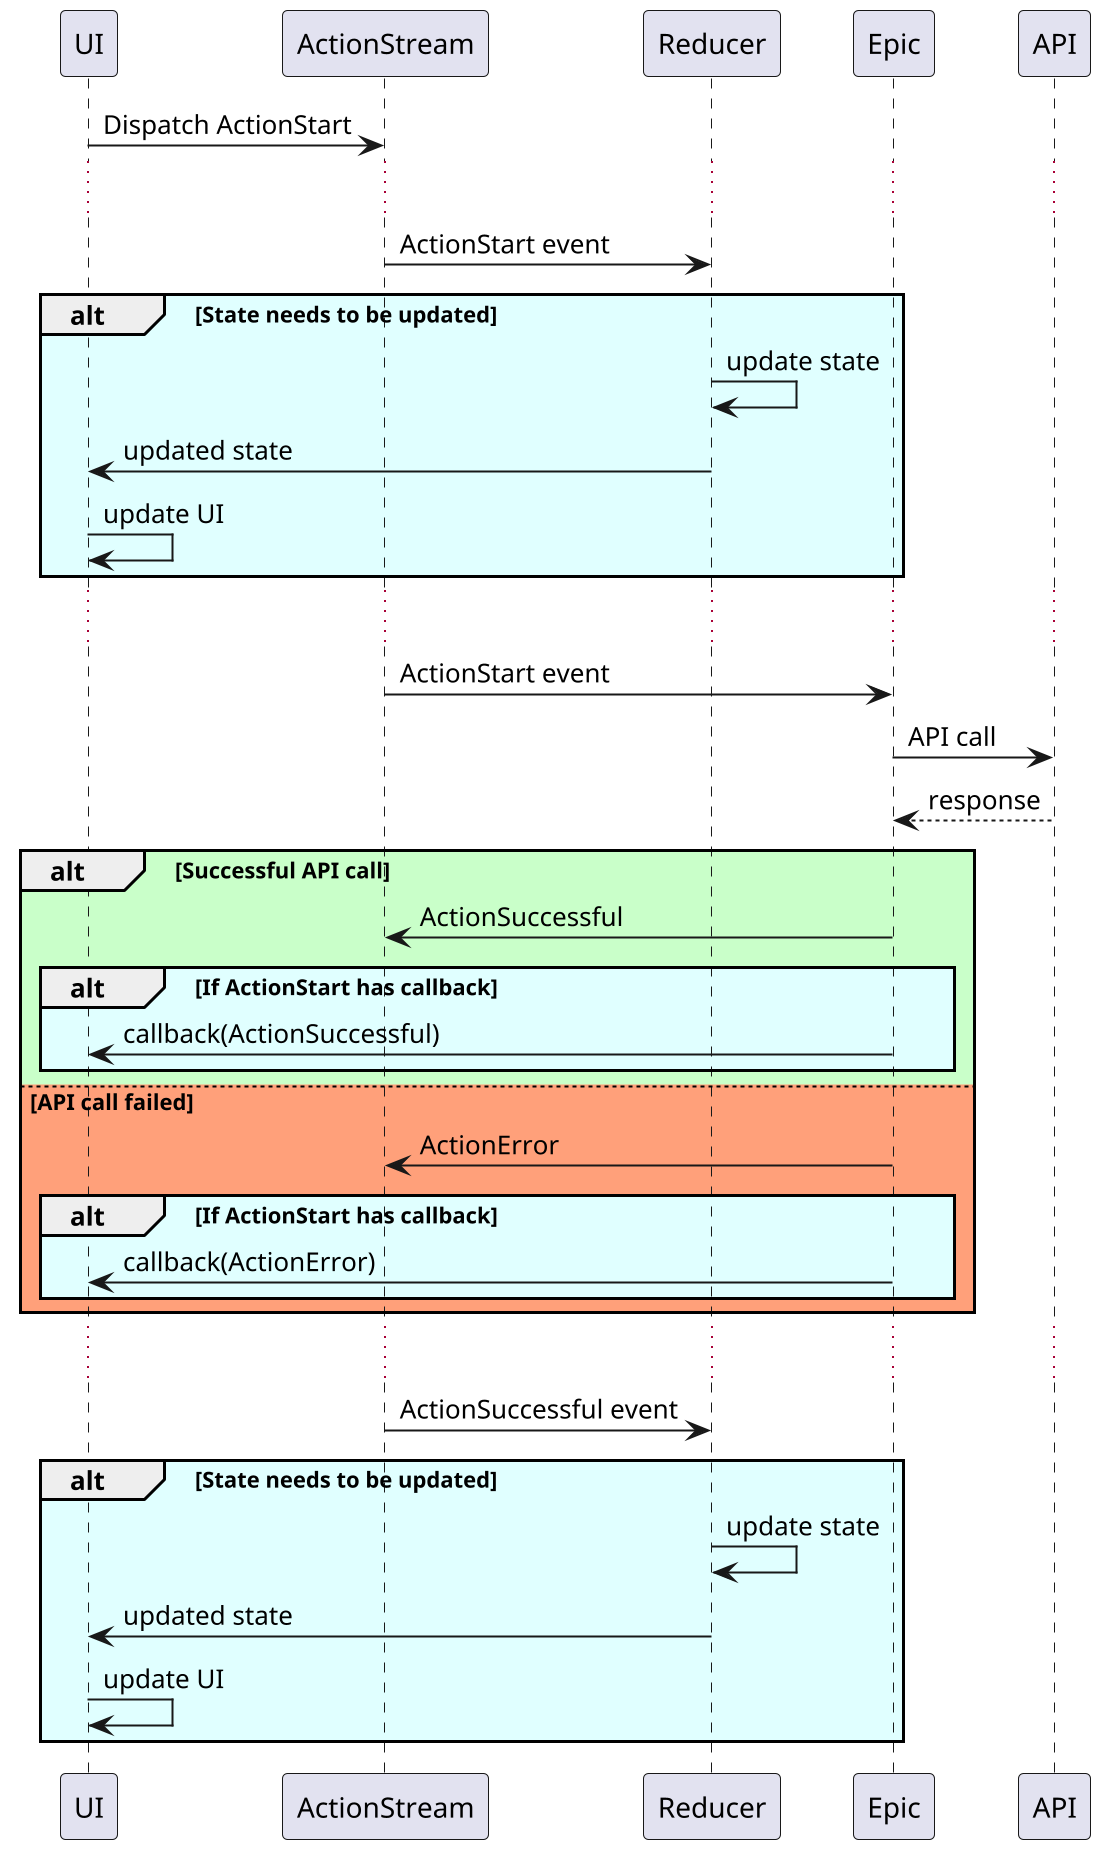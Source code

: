 @startuml action

scale 2

participant UI as ui
participant ActionStream as actions
participant Reducer as reducer
participant Epic as epic
participant API as api

ui -> actions : Dispatch ActionStart

...

actions -> reducer : ActionStart event
alt #LightCyan State needs to be updated
    reducer -> reducer : update state
    reducer -> ui : updated state
    ui -> ui : update UI
end

...

actions -> epic : ActionStart event
epic -> api : API call
api --> epic : response
alt #TECHNOLOGY Successful API call
    epic -> actions : ActionSuccessful
    alt #LightCyan If ActionStart has callback
        epic -> ui : callback(ActionSuccessful)
    end
else #LightSalmon API call failed
    epic -> actions : ActionError
    alt #LightCyan If ActionStart has callback
        epic -> ui : callback(ActionError)
    end
end

...

actions -> reducer : ActionSuccessful event
alt #LightCyan State needs to be updated
    reducer -> reducer : update state
    reducer -> ui : updated state
    ui -> ui : update UI
end

@enduml